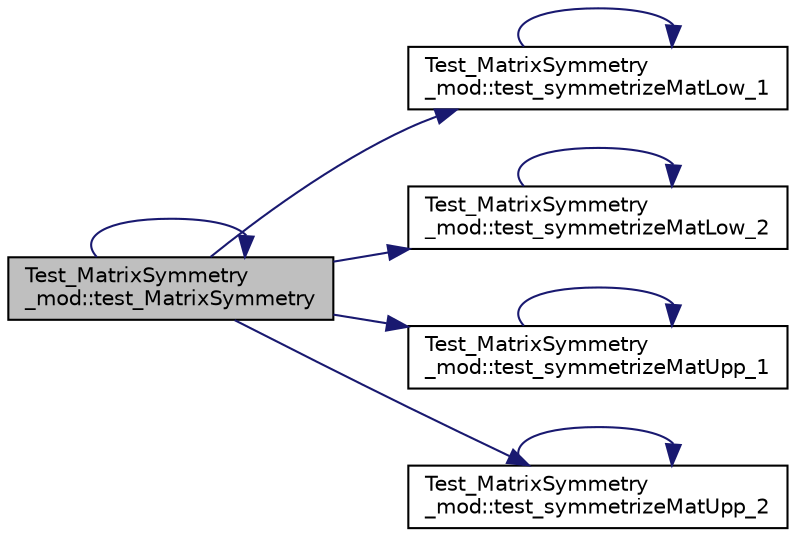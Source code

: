 digraph "Test_MatrixSymmetry_mod::test_MatrixSymmetry"
{
 // LATEX_PDF_SIZE
  edge [fontname="Helvetica",fontsize="10",labelfontname="Helvetica",labelfontsize="10"];
  node [fontname="Helvetica",fontsize="10",shape=record];
  rankdir="LR";
  Node1 [label="Test_MatrixSymmetry\l_mod::test_MatrixSymmetry",height=0.2,width=0.4,color="black", fillcolor="grey75", style="filled", fontcolor="black",tooltip=" "];
  Node1 -> Node1 [color="midnightblue",fontsize="10",style="solid",fontname="Helvetica"];
  Node1 -> Node2 [color="midnightblue",fontsize="10",style="solid",fontname="Helvetica"];
  Node2 [label="Test_MatrixSymmetry\l_mod::test_symmetrizeMatLow_1",height=0.2,width=0.4,color="black", fillcolor="white", style="filled",URL="$namespaceTest__MatrixSymmetry__mod.html#adbee6f347cd36ff73bcae2fe65f0b8f2",tooltip=" "];
  Node2 -> Node2 [color="midnightblue",fontsize="10",style="solid",fontname="Helvetica"];
  Node1 -> Node3 [color="midnightblue",fontsize="10",style="solid",fontname="Helvetica"];
  Node3 [label="Test_MatrixSymmetry\l_mod::test_symmetrizeMatLow_2",height=0.2,width=0.4,color="black", fillcolor="white", style="filled",URL="$namespaceTest__MatrixSymmetry__mod.html#a2b1af6a62c559cc6de32ab148ed6767b",tooltip="Test MatrixSymmetry_mod::symmetrizeMatLowDia()."];
  Node3 -> Node3 [color="midnightblue",fontsize="10",style="solid",fontname="Helvetica"];
  Node1 -> Node4 [color="midnightblue",fontsize="10",style="solid",fontname="Helvetica"];
  Node4 [label="Test_MatrixSymmetry\l_mod::test_symmetrizeMatUpp_1",height=0.2,width=0.4,color="black", fillcolor="white", style="filled",URL="$namespaceTest__MatrixSymmetry__mod.html#a772ec7c4033eef72e48fc336c4905f2a",tooltip=" "];
  Node4 -> Node4 [color="midnightblue",fontsize="10",style="solid",fontname="Helvetica"];
  Node1 -> Node5 [color="midnightblue",fontsize="10",style="solid",fontname="Helvetica"];
  Node5 [label="Test_MatrixSymmetry\l_mod::test_symmetrizeMatUpp_2",height=0.2,width=0.4,color="black", fillcolor="white", style="filled",URL="$namespaceTest__MatrixSymmetry__mod.html#a887bf1decbb7ac4b2a0574ecbbf61dc6",tooltip="Test MatrixSymmetry_mod::symmetrizeMatUppDia()."];
  Node5 -> Node5 [color="midnightblue",fontsize="10",style="solid",fontname="Helvetica"];
}
